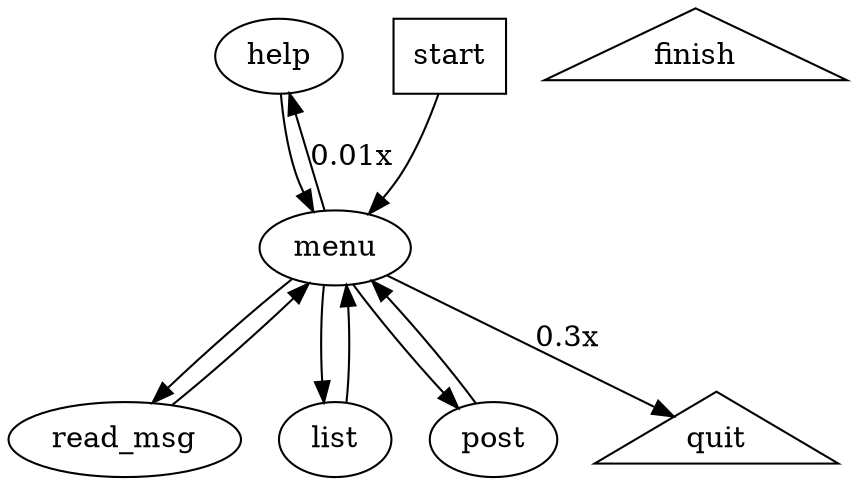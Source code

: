 digraph G {
    help [label="help"];
    read_msg [label="read_msg"];
    finish [label="finish", shape=triangle];
    list [label="list"];
    menu [label="menu"];
    start [label="start", shape=box];
    post [label="post"];
    quit [label="quit", shape=triangle];
    help -> menu;
    read_msg -> menu;
    list -> menu;
    menu -> list;
    menu -> quit [label="0.3x"];
    menu -> help [label="0.01x"];
    menu -> read_msg;
    menu -> post;
    start -> menu;
    post -> menu;
}